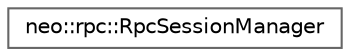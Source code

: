 digraph "Graphical Class Hierarchy"
{
 // LATEX_PDF_SIZE
  bgcolor="transparent";
  edge [fontname=Helvetica,fontsize=10,labelfontname=Helvetica,labelfontsize=10];
  node [fontname=Helvetica,fontsize=10,shape=box,height=0.2,width=0.4];
  rankdir="LR";
  Node0 [id="Node000000",label="neo::rpc::RpcSessionManager",height=0.2,width=0.4,color="grey40", fillcolor="white", style="filled",URL="$classneo_1_1rpc_1_1_rpc_session_manager.html",tooltip=" "];
}
